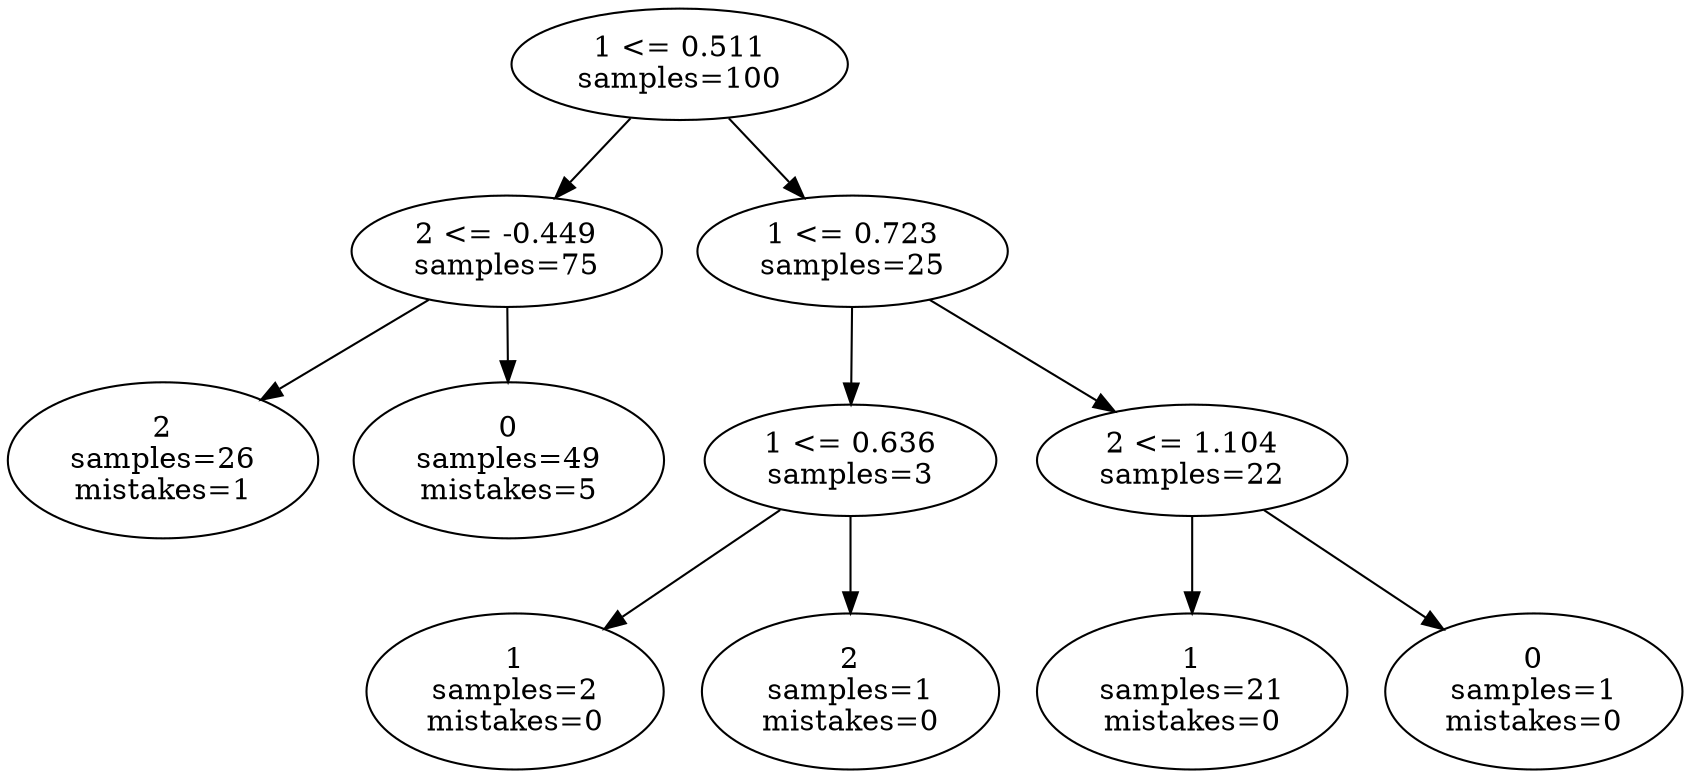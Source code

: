 digraph ClusteringTree {
n_0 [label="1 <= 0.511
samples=\100"];
n_1 [label="2 <= -0.449
samples=\75"];
n_2 [label="1 <= 0.723
samples=\25"];
n_3 [label="2
samples=\26
mistakes=\1"];
n_4 [label="0
samples=\49
mistakes=\5"];
n_5 [label="1 <= 0.636
samples=\3"];
n_6 [label="2 <= 1.104
samples=\22"];
n_7 [label="1
samples=\2
mistakes=\0"];
n_8 [label="2
samples=\1
mistakes=\0"];
n_9 [label="1
samples=\21
mistakes=\0"];
n_10 [label="0
samples=\1
mistakes=\0"];
n_0 -> n_1;
n_0 -> n_2;
n_1 -> n_3;
n_1 -> n_4;
n_2 -> n_5;
n_2 -> n_6;
n_5 -> n_7;
n_5 -> n_8;
n_6 -> n_9;
n_6 -> n_10;
}
